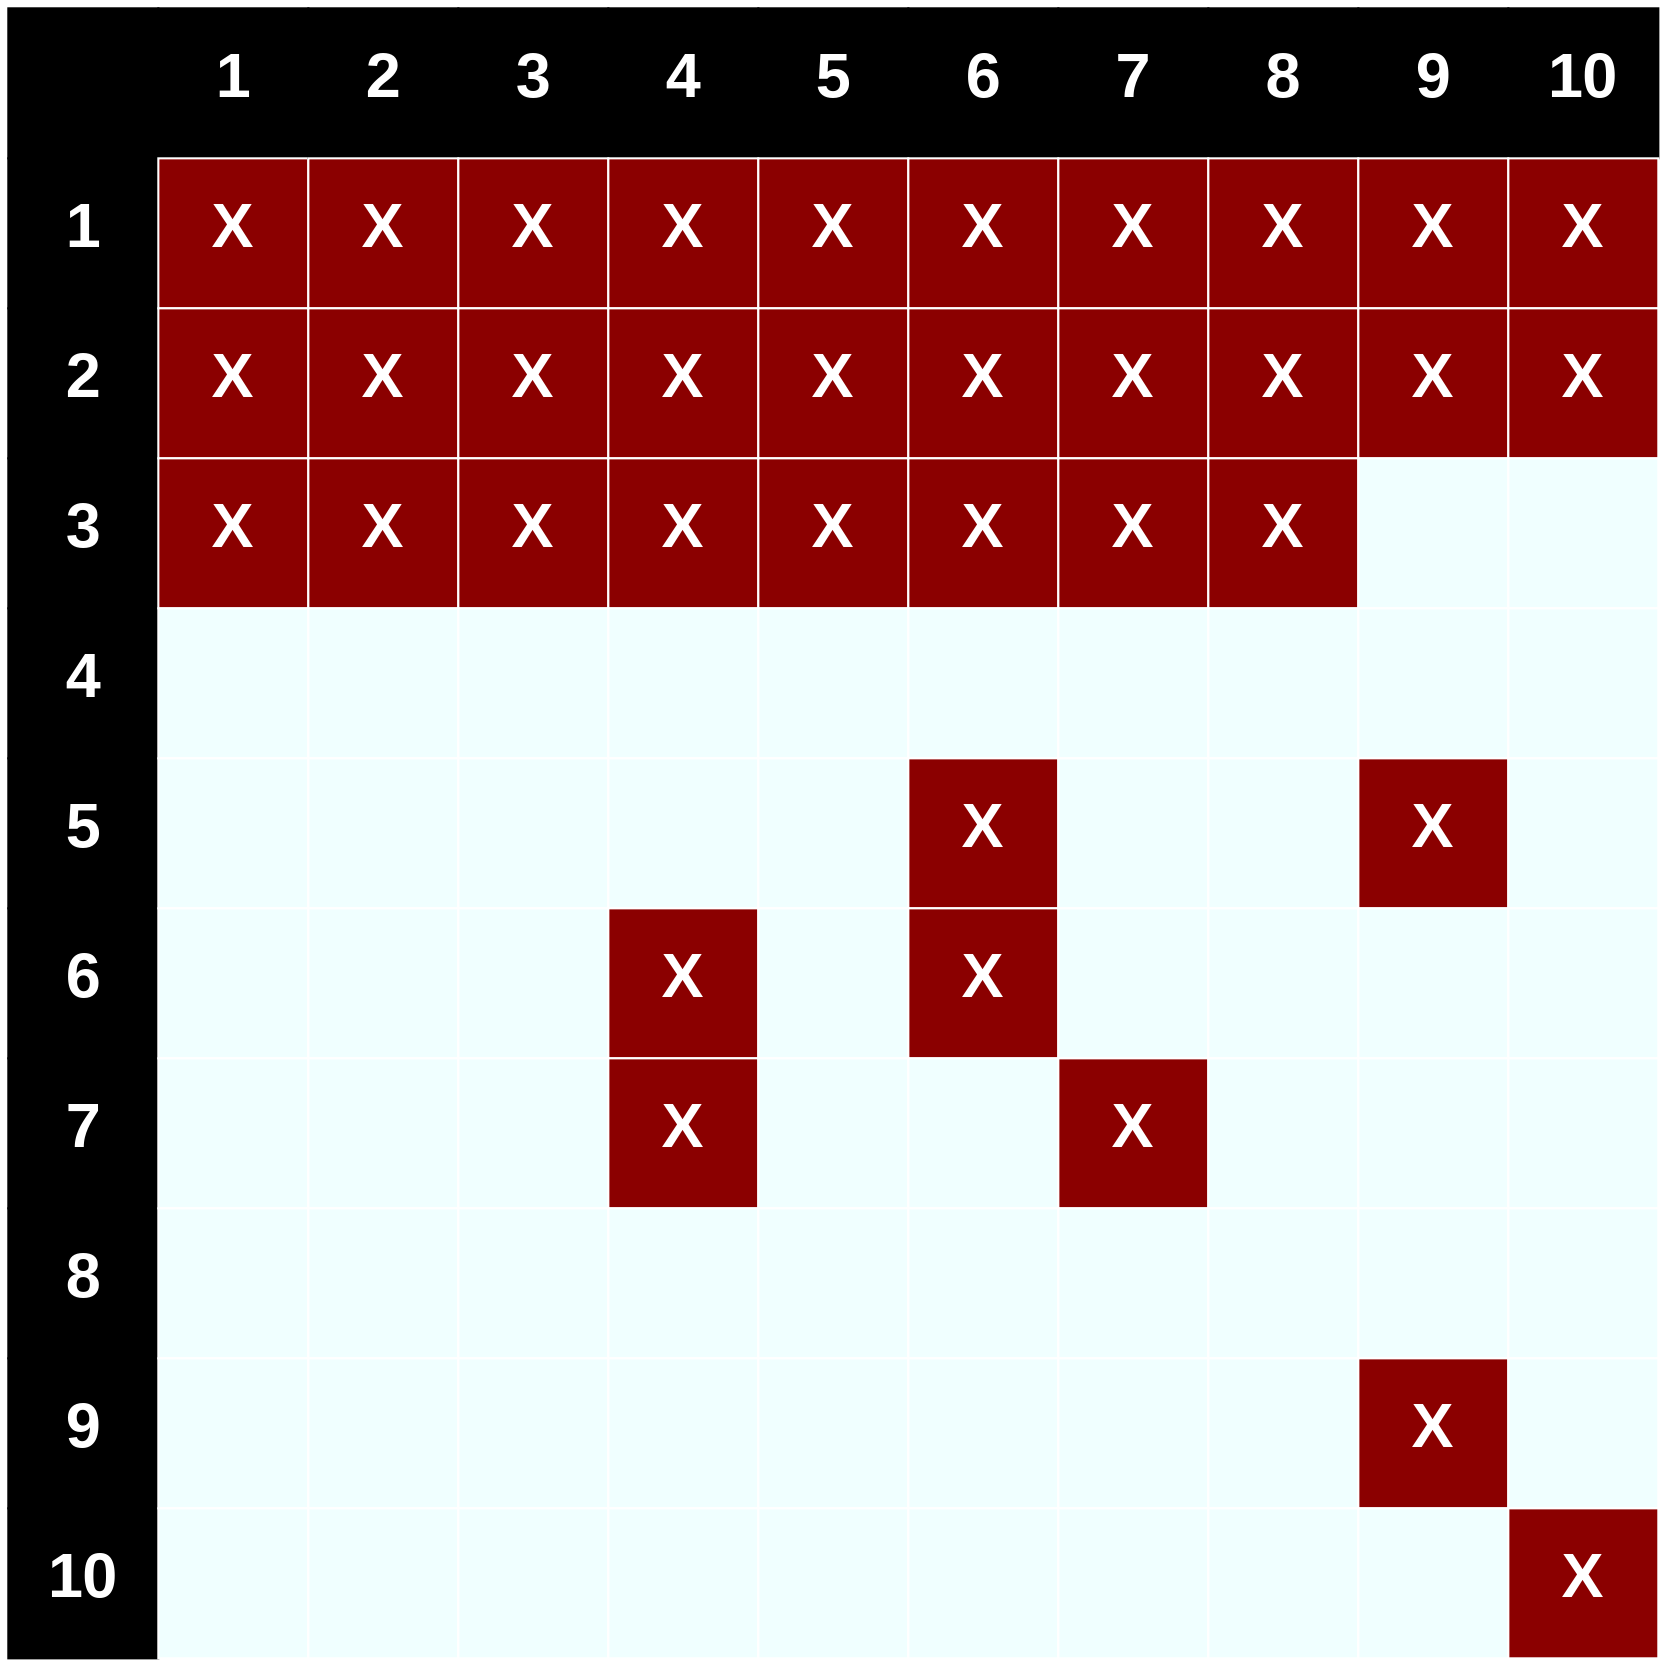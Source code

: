digraph G{
layout=neato;
bgcolor="none";
ranksep=2;
nodesep=2;
node[shape=box, width=1, height=1, fontname="Arial", fillcolor="white", style=filled];
edge[dir="both", color="red", style=invis];
raiz[label="", fillcolor="black", pos="-1,1!"];

	y1[label=<<B>1</B>>, fillcolor="black", fontcolor="white", fontsize="30", pos="-1,-0!"];
	y2[label=<<B>2</B>>, fillcolor="black", fontcolor="white", fontsize="30", pos="-1,-1!"];
	y3[label=<<B>3</B>>, fillcolor="black", fontcolor="white", fontsize="30", pos="-1,-2!"];
	y4[label=<<B>4</B>>, fillcolor="black", fontcolor="white", fontsize="30", pos="-1,-3!"];
	y5[label=<<B>5</B>>, fillcolor="black", fontcolor="white", fontsize="30", pos="-1,-4!"];
	y6[label=<<B>6</B>>, fillcolor="black", fontcolor="white", fontsize="30", pos="-1,-5!"];
	y7[label=<<B>7</B>>, fillcolor="black", fontcolor="white", fontsize="30", pos="-1,-6!"];
	y8[label=<<B>8</B>>, fillcolor="black", fontcolor="white", fontsize="30", pos="-1,-7!"];
	y9[label=<<B>9</B>>, fillcolor="black", fontcolor="white", fontsize="30", pos="-1,-8!"];
	y10[label=<<B>10</B>>, fillcolor="black", fontcolor="white", fontsize="30", pos="-1,-9!"];
		y1 -> y2;
		y2 -> y3;
		y3 -> y4;
		y4 -> y5;
		y5 -> y6;
		y6 -> y7;
		y7 -> y8;
		y8 -> y9;
		y9 -> y10;
		raiz -> y1;
	x1[label=<<B>1</B>>, fillcolor="black", fontcolor="white", fontsize="30", pos="0, 1!"];
	x2[label=<<B>2</B>>, fillcolor="black", fontcolor="white", fontsize="30", pos="1, 1!"];
	x3[label=<<B>3</B>>, fillcolor="black", fontcolor="white", fontsize="30", pos="2, 1!"];
	x4[label=<<B>4</B>>, fillcolor="black", fontcolor="white", fontsize="30", pos="3, 1!"];
	x5[label=<<B>5</B>>, fillcolor="black", fontcolor="white", fontsize="30", pos="4, 1!"];
	x6[label=<<B>6</B>>, fillcolor="black", fontcolor="white", fontsize="30", pos="5, 1!"];
	x7[label=<<B>7</B>>, fillcolor="black", fontcolor="white", fontsize="30", pos="6, 1!"];
	x8[label=<<B>8</B>>, fillcolor="black", fontcolor="white", fontsize="30", pos="7, 1!"];
	x9[label=<<B>9</B>>, fillcolor="black", fontcolor="white", fontsize="30", pos="8, 1!"];
	x10[label=<<B>10</B>>, fillcolor="black", fontcolor="white", fontsize="30", pos="9, 1!"];
		x1 -> x2;
		x2 -> x3;
		x3 -> x4;
		x4 -> x5;
		x5 -> x6;
		x6 -> x7;
		x7 -> x8;
		x8 -> x9;
		x9 -> x10;
		raiz -> x1;
	i1_1[label=<<B>X</B>>, fillcolor="darkred", fontcolor="white", fontsize="30", color="white", pos="0,-0!"];
	i1_2[label=<<B>X</B>>, fillcolor="darkred", fontcolor="white", fontsize="30", color="white", pos="1,-0!"];
	i1_3[label=<<B>X</B>>, fillcolor="darkred", fontcolor="white", fontsize="30", color="white", pos="2,-0!"];
	i1_4[label=<<B>X</B>>, fillcolor="darkred", fontcolor="white", fontsize="30", color="white", pos="3,-0!"];
	i1_5[label=<<B>X</B>>, fillcolor="darkred", fontcolor="white", fontsize="30", color="white", pos="4,-0!"];
	i1_6[label=<<B>X</B>>, fillcolor="darkred", fontcolor="white", fontsize="30", color="white", pos="5,-0!"];
	i1_7[label=<<B>X</B>>, fillcolor="darkred", fontcolor="white", fontsize="30", color="white", pos="6,-0!"];
	i1_8[label=<<B>X</B>>, fillcolor="darkred", fontcolor="white", fontsize="30", color="white", pos="7,-0!"];
	i1_9[label=<<B>X</B>>, fillcolor="darkred", fontcolor="white", fontsize="30", color="white", pos="8,-0!"];
	i1_10[label=<<B>X</B>>, fillcolor="darkred", fontcolor="white", fontsize="30", color="white", pos="9,-0!"];
		i1_1 -> i1_2;
		i1_2 -> i1_3;
		i1_3 -> i1_4;
		i1_4 -> i1_5;
		i1_5 -> i1_6;
		i1_6 -> i1_7;
		i1_7 -> i1_8;
		i1_8 -> i1_9;
		i1_9 -> i1_10;
		y1 -> i1_1;
	i2_1[label=<<B>X</B>>, fillcolor="darkred", fontcolor="white", fontsize="30", color="white", pos="0,-1!"];
	i2_2[label=<<B>X</B>>, fillcolor="darkred", fontcolor="white", fontsize="30", color="white", pos="1,-1!"];
	i2_3[label=<<B>X</B>>, fillcolor="darkred", fontcolor="white", fontsize="30", color="white", pos="2,-1!"];
	i2_4[label=<<B>X</B>>, fillcolor="darkred", fontcolor="white", fontsize="30", color="white", pos="3,-1!"];
	i2_5[label=<<B>X</B>>, fillcolor="darkred", fontcolor="white", fontsize="30", color="white", pos="4,-1!"];
	i2_6[label=<<B>X</B>>, fillcolor="darkred", fontcolor="white", fontsize="30", color="white", pos="5,-1!"];
	i2_7[label=<<B>X</B>>, fillcolor="darkred", fontcolor="white", fontsize="30", color="white", pos="6,-1!"];
	i2_8[label=<<B>X</B>>, fillcolor="darkred", fontcolor="white", fontsize="30", color="white", pos="7,-1!"];
	i2_9[label=<<B>X</B>>, fillcolor="darkred", fontcolor="white", fontsize="30", color="white", pos="8,-1!"];
	i2_10[label=<<B>X</B>>, fillcolor="darkred", fontcolor="white", fontsize="30", color="white", pos="9,-1!"];
		i2_1 -> i2_2;
		i2_2 -> i2_3;
		i2_3 -> i2_4;
		i2_4 -> i2_5;
		i2_5 -> i2_6;
		i2_6 -> i2_7;
		i2_7 -> i2_8;
		i2_8 -> i2_9;
		i2_9 -> i2_10;
		y2 -> i2_1;
	i3_1[label=<<B>X</B>>, fillcolor="darkred", fontcolor="white", fontsize="30", color="white", pos="0,-2!"];
	i3_2[label=<<B>X</B>>, fillcolor="darkred", fontcolor="white", fontsize="30", color="white", pos="1,-2!"];
	i3_3[label=<<B>X</B>>, fillcolor="darkred", fontcolor="white", fontsize="30", color="white", pos="2,-2!"];
	i3_4[label=<<B>X</B>>, fillcolor="darkred", fontcolor="white", fontsize="30", color="white", pos="3,-2!"];
	i3_5[label=<<B>X</B>>, fillcolor="darkred", fontcolor="white", fontsize="30", color="white", pos="4,-2!"];
	i3_6[label=<<B>X</B>>, fillcolor="darkred", fontcolor="white", fontsize="30", color="white", pos="5,-2!"];
	i3_7[label=<<B>X</B>>, fillcolor="darkred", fontcolor="white", fontsize="30", color="white", pos="6,-2!"];
	i3_8[label=<<B>X</B>>, fillcolor="darkred", fontcolor="white", fontsize="30", color="white", pos="7,-2!"];
	i3_9[label="", fillcolor="azure", fontsize="30", color="white", pos="8,-2!"];
	i3_10[label="", fillcolor="azure", fontsize="30", color="white", pos="9,-2!"];
		i3_1 -> i3_2;
		i3_2 -> i3_3;
		i3_3 -> i3_4;
		i3_4 -> i3_5;
		i3_5 -> i3_6;
		i3_6 -> i3_7;
		i3_7 -> i3_8;
		i3_8 -> i3_9;
		i3_9 -> i3_10;
		y3 -> i3_1;
	i4_1[label="", fillcolor="azure", fontsize="30", color="white", pos="0,-3!"];
	i4_2[label="", fillcolor="azure", fontsize="30", color="white", pos="1,-3!"];
	i4_3[label="", fillcolor="azure", fontsize="30", color="white", pos="2,-3!"];
	i4_4[label="", fillcolor="azure", fontsize="30", color="white", pos="3,-3!"];
	i4_5[label="", fillcolor="azure", fontsize="30", color="white", pos="4,-3!"];
	i4_6[label="", fillcolor="azure", fontsize="30", color="white", pos="5,-3!"];
	i4_7[label="", fillcolor="azure", fontsize="30", color="white", pos="6,-3!"];
	i4_8[label="", fillcolor="azure", fontsize="30", color="white", pos="7,-3!"];
	i4_9[label="", fillcolor="azure", fontsize="30", color="white", pos="8,-3!"];
	i4_10[label="", fillcolor="azure", fontsize="30", color="white", pos="9,-3!"];
		i4_1 -> i4_2;
		i4_2 -> i4_3;
		i4_3 -> i4_4;
		i4_4 -> i4_5;
		i4_5 -> i4_6;
		i4_6 -> i4_7;
		i4_7 -> i4_8;
		i4_8 -> i4_9;
		i4_9 -> i4_10;
		y4 -> i4_1;
	i5_1[label="", fillcolor="azure", fontsize="30", color="white", pos="0,-4!"];
	i5_2[label="", fillcolor="azure", fontsize="30", color="white", pos="1,-4!"];
	i5_3[label="", fillcolor="azure", fontsize="30", color="white", pos="2,-4!"];
	i5_4[label="", fillcolor="azure", fontsize="30", color="white", pos="3,-4!"];
	i5_5[label="", fillcolor="azure", fontsize="30", color="white", pos="4,-4!"];
	i5_6[label=<<B>X</B>>, fillcolor="darkred", fontcolor="white", fontsize="30", color="white", pos="5,-4!"];
	i5_7[label="", fillcolor="azure", fontsize="30", color="white", pos="6,-4!"];
	i5_8[label="", fillcolor="azure", fontsize="30", color="white", pos="7,-4!"];
	i5_9[label=<<B>X</B>>, fillcolor="darkred", fontcolor="white", fontsize="30", color="white", pos="8,-4!"];
	i5_10[label="", fillcolor="azure", fontsize="30", color="white", pos="9,-4!"];
		i5_1 -> i5_2;
		i5_2 -> i5_3;
		i5_3 -> i5_4;
		i5_4 -> i5_5;
		i5_5 -> i5_6;
		i5_6 -> i5_7;
		i5_7 -> i5_8;
		i5_8 -> i5_9;
		i5_9 -> i5_10;
		y5 -> i5_1;
	i6_1[label="", fillcolor="azure", fontsize="30", color="white", pos="0,-5!"];
	i6_2[label="", fillcolor="azure", fontsize="30", color="white", pos="1,-5!"];
	i6_3[label="", fillcolor="azure", fontsize="30", color="white", pos="2,-5!"];
	i6_4[label=<<B>X</B>>, fillcolor="darkred", fontcolor="white", fontsize="30", color="white", pos="3,-5!"];
	i6_5[label="", fillcolor="azure", fontsize="30", color="white", pos="4,-5!"];
	i6_6[label=<<B>X</B>>, fillcolor="darkred", fontcolor="white", fontsize="30", color="white", pos="5,-5!"];
	i6_7[label="", fillcolor="azure", fontsize="30", color="white", pos="6,-5!"];
	i6_8[label="", fillcolor="azure", fontsize="30", color="white", pos="7,-5!"];
	i6_9[label="", fillcolor="azure", fontsize="30", color="white", pos="8,-5!"];
	i6_10[label="", fillcolor="azure", fontsize="30", color="white", pos="9,-5!"];
		i6_1 -> i6_2;
		i6_2 -> i6_3;
		i6_3 -> i6_4;
		i6_4 -> i6_5;
		i6_5 -> i6_6;
		i6_6 -> i6_7;
		i6_7 -> i6_8;
		i6_8 -> i6_9;
		i6_9 -> i6_10;
		y6 -> i6_1;
	i7_1[label="", fillcolor="azure", fontsize="30", color="white", pos="0,-6!"];
	i7_2[label="", fillcolor="azure", fontsize="30", color="white", pos="1,-6!"];
	i7_3[label="", fillcolor="azure", fontsize="30", color="white", pos="2,-6!"];
	i7_4[label=<<B>X</B>>, fillcolor="darkred", fontcolor="white", fontsize="30", color="white", pos="3,-6!"];
	i7_5[label="", fillcolor="azure", fontsize="30", color="white", pos="4,-6!"];
	i7_6[label="", fillcolor="azure", fontsize="30", color="white", pos="5,-6!"];
	i7_7[label=<<B>X</B>>, fillcolor="darkred", fontcolor="white", fontsize="30", color="white", pos="6,-6!"];
	i7_8[label="", fillcolor="azure", fontsize="30", color="white", pos="7,-6!"];
	i7_9[label="", fillcolor="azure", fontsize="30", color="white", pos="8,-6!"];
	i7_10[label="", fillcolor="azure", fontsize="30", color="white", pos="9,-6!"];
		i7_1 -> i7_2;
		i7_2 -> i7_3;
		i7_3 -> i7_4;
		i7_4 -> i7_5;
		i7_5 -> i7_6;
		i7_6 -> i7_7;
		i7_7 -> i7_8;
		i7_8 -> i7_9;
		i7_9 -> i7_10;
		y7 -> i7_1;
	i8_1[label="", fillcolor="azure", fontsize="30", color="white", pos="0,-7!"];
	i8_2[label="", fillcolor="azure", fontsize="30", color="white", pos="1,-7!"];
	i8_3[label="", fillcolor="azure", fontsize="30", color="white", pos="2,-7!"];
	i8_4[label="", fillcolor="azure", fontsize="30", color="white", pos="3,-7!"];
	i8_5[label="", fillcolor="azure", fontsize="30", color="white", pos="4,-7!"];
	i8_6[label="", fillcolor="azure", fontsize="30", color="white", pos="5,-7!"];
	i8_7[label="", fillcolor="azure", fontsize="30", color="white", pos="6,-7!"];
	i8_8[label="", fillcolor="azure", fontsize="30", color="white", pos="7,-7!"];
	i8_9[label="", fillcolor="azure", fontsize="30", color="white", pos="8,-7!"];
	i8_10[label="", fillcolor="azure", fontsize="30", color="white", pos="9,-7!"];
		i8_1 -> i8_2;
		i8_2 -> i8_3;
		i8_3 -> i8_4;
		i8_4 -> i8_5;
		i8_5 -> i8_6;
		i8_6 -> i8_7;
		i8_7 -> i8_8;
		i8_8 -> i8_9;
		i8_9 -> i8_10;
		y8 -> i8_1;
	i9_1[label="", fillcolor="azure", fontsize="30", color="white", pos="0,-8!"];
	i9_2[label="", fillcolor="azure", fontsize="30", color="white", pos="1,-8!"];
	i9_3[label="", fillcolor="azure", fontsize="30", color="white", pos="2,-8!"];
	i9_4[label="", fillcolor="azure", fontsize="30", color="white", pos="3,-8!"];
	i9_5[label="", fillcolor="azure", fontsize="30", color="white", pos="4,-8!"];
	i9_6[label="", fillcolor="azure", fontsize="30", color="white", pos="5,-8!"];
	i9_7[label="", fillcolor="azure", fontsize="30", color="white", pos="6,-8!"];
	i9_8[label="", fillcolor="azure", fontsize="30", color="white", pos="7,-8!"];
	i9_9[label=<<B>X</B>>, fillcolor="darkred", fontcolor="white", fontsize="30", color="white", pos="8,-8!"];
	i9_10[label="", fillcolor="azure", fontsize="30", color="white", pos="9,-8!"];
		i9_1 -> i9_2;
		i9_2 -> i9_3;
		i9_3 -> i9_4;
		i9_4 -> i9_5;
		i9_5 -> i9_6;
		i9_6 -> i9_7;
		i9_7 -> i9_8;
		i9_8 -> i9_9;
		i9_9 -> i9_10;
		y9 -> i9_1;
	i10_1[label="", fillcolor="azure", fontsize="30", color="white", pos="0,-9!"];
	i10_2[label="", fillcolor="azure", fontsize="30", color="white", pos="1,-9!"];
	i10_3[label="", fillcolor="azure", fontsize="30", color="white", pos="2,-9!"];
	i10_4[label="", fillcolor="azure", fontsize="30", color="white", pos="3,-9!"];
	i10_5[label="", fillcolor="azure", fontsize="30", color="white", pos="4,-9!"];
	i10_6[label="", fillcolor="azure", fontsize="30", color="white", pos="5,-9!"];
	i10_7[label="", fillcolor="azure", fontsize="30", color="white", pos="6,-9!"];
	i10_8[label="", fillcolor="azure", fontsize="30", color="white", pos="7,-9!"];
	i10_9[label="", fillcolor="azure", fontsize="30", color="white", pos="8,-9!"];
	i10_10[label=<<B>X</B>>, fillcolor="darkred", fontcolor="white", fontsize="30", color="white", pos="9,-9!"];
		i10_1 -> i10_2;
		i10_2 -> i10_3;
		i10_3 -> i10_4;
		i10_4 -> i10_5;
		i10_5 -> i10_6;
		i10_6 -> i10_7;
		i10_7 -> i10_8;
		i10_8 -> i10_9;
		i10_9 -> i10_10;
		y10 -> i10_1;
		i1_1 -> i2_1;
		i2_1 -> i3_1;
		i3_1 -> i4_1;
		i4_1 -> i5_1;
		i5_1 -> i6_1;
		i6_1 -> i7_1;
		i7_1 -> i8_1;
		i8_1 -> i9_1;
		i9_1 -> i10_1;
	x1 -> i1_1;
		i1_2 -> i2_2;
		i2_2 -> i3_2;
		i3_2 -> i4_2;
		i4_2 -> i5_2;
		i5_2 -> i6_2;
		i6_2 -> i7_2;
		i7_2 -> i8_2;
		i8_2 -> i9_2;
		i9_2 -> i10_2;
	x2 -> i1_2;
		i1_3 -> i2_3;
		i2_3 -> i3_3;
		i3_3 -> i4_3;
		i4_3 -> i5_3;
		i5_3 -> i6_3;
		i6_3 -> i7_3;
		i7_3 -> i8_3;
		i8_3 -> i9_3;
		i9_3 -> i10_3;
	x3 -> i1_3;
		i1_4 -> i2_4;
		i2_4 -> i3_4;
		i3_4 -> i4_4;
		i4_4 -> i5_4;
		i5_4 -> i6_4;
		i6_4 -> i7_4;
		i7_4 -> i8_4;
		i8_4 -> i9_4;
		i9_4 -> i10_4;
	x4 -> i1_4;
		i1_5 -> i2_5;
		i2_5 -> i3_5;
		i3_5 -> i4_5;
		i4_5 -> i5_5;
		i5_5 -> i6_5;
		i6_5 -> i7_5;
		i7_5 -> i8_5;
		i8_5 -> i9_5;
		i9_5 -> i10_5;
	x5 -> i1_5;
		i1_6 -> i2_6;
		i2_6 -> i3_6;
		i3_6 -> i4_6;
		i4_6 -> i5_6;
		i5_6 -> i6_6;
		i6_6 -> i7_6;
		i7_6 -> i8_6;
		i8_6 -> i9_6;
		i9_6 -> i10_6;
	x6 -> i1_6;
		i1_7 -> i2_7;
		i2_7 -> i3_7;
		i3_7 -> i4_7;
		i4_7 -> i5_7;
		i5_7 -> i6_7;
		i6_7 -> i7_7;
		i7_7 -> i8_7;
		i8_7 -> i9_7;
		i9_7 -> i10_7;
	x7 -> i1_7;
		i1_8 -> i2_8;
		i2_8 -> i3_8;
		i3_8 -> i4_8;
		i4_8 -> i5_8;
		i5_8 -> i6_8;
		i6_8 -> i7_8;
		i7_8 -> i8_8;
		i8_8 -> i9_8;
		i9_8 -> i10_8;
	x8 -> i1_8;
		i1_9 -> i2_9;
		i2_9 -> i3_9;
		i3_9 -> i4_9;
		i4_9 -> i5_9;
		i5_9 -> i6_9;
		i6_9 -> i7_9;
		i7_9 -> i8_9;
		i8_9 -> i9_9;
		i9_9 -> i10_9;
	x9 -> i1_9;
		i1_10 -> i2_10;
		i2_10 -> i3_10;
		i3_10 -> i4_10;
		i4_10 -> i5_10;
		i5_10 -> i6_10;
		i6_10 -> i7_10;
		i7_10 -> i8_10;
		i8_10 -> i9_10;
		i9_10 -> i10_10;
	x10 -> i1_10;
}